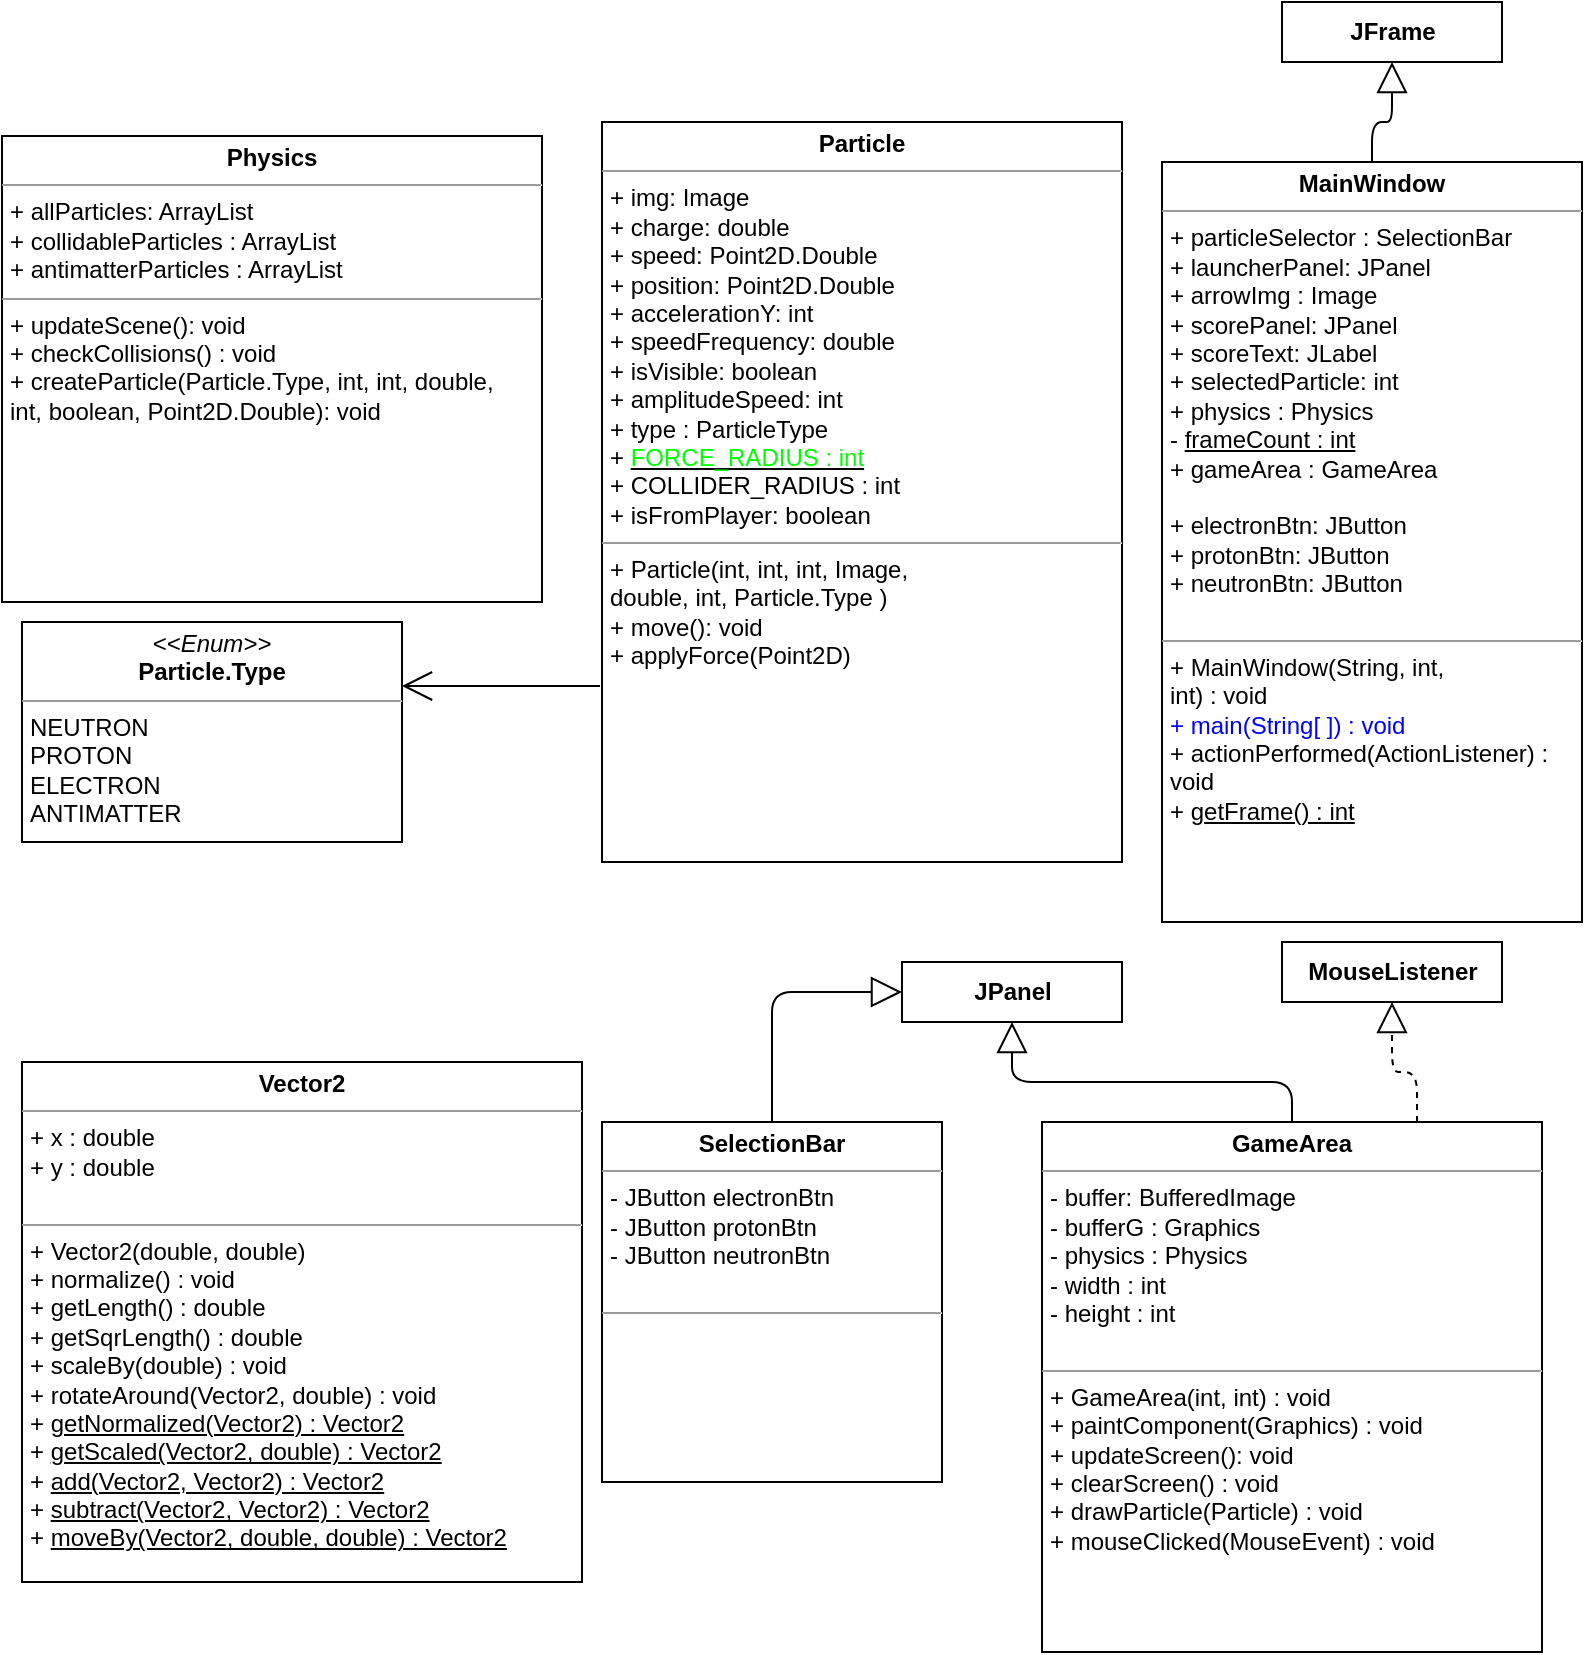 <mxfile version="16.5.1" type="device"><diagram name="Page-1" id="c4acf3e9-155e-7222-9cf6-157b1a14988f"><mxGraphModel dx="420" dy="779" grid="1" gridSize="10" guides="1" tooltips="1" connect="1" arrows="1" fold="1" page="1" pageScale="1" pageWidth="827" pageHeight="1169" background="none" math="0" shadow="0"><root><mxCell id="0"/><mxCell id="1" parent="0"/><mxCell id="g8GdoXx0Vq0dUcJoJ4yB-1" value="&lt;p style=&quot;margin: 0px ; margin-top: 4px ; text-align: center&quot;&gt;&lt;b&gt;Physics&lt;/b&gt;&lt;/p&gt;&lt;hr size=&quot;1&quot;&gt;&lt;p style=&quot;margin: 0px ; margin-left: 4px&quot;&gt;+ allParticles: ArrayList&lt;br&gt;&lt;/p&gt;&lt;p style=&quot;margin: 0px ; margin-left: 4px&quot;&gt;+ collidableParticles : ArrayList&lt;/p&gt;&lt;p style=&quot;margin: 0px ; margin-left: 4px&quot;&gt;+ antimatterParticles : ArrayList&lt;/p&gt;&lt;hr size=&quot;1&quot;&gt;&lt;p style=&quot;margin: 0px ; margin-left: 4px&quot;&gt;+ updateScene(): void&lt;br&gt;+ checkCollisions() : void&lt;/p&gt;&lt;p style=&quot;margin: 0px ; margin-left: 4px&quot;&gt;&lt;span&gt;+ createParticle(Particle.Type, int, int, double,&lt;/span&gt;&lt;/p&gt;&lt;p style=&quot;margin: 0px ; margin-left: 4px&quot;&gt;&lt;span&gt;int, boolean, Point2D.Double): void&lt;/span&gt;&lt;/p&gt;" style="verticalAlign=top;align=left;overflow=fill;fontSize=12;fontFamily=Helvetica;html=1;rounded=0;shadow=0;comic=0;labelBackgroundColor=none;strokeWidth=1" parent="1" vertex="1"><mxGeometry x="10" y="87" width="270" height="233" as="geometry"/></mxCell><mxCell id="g8GdoXx0Vq0dUcJoJ4yB-2" value="&lt;p style=&quot;margin: 4px 0px 0px ; text-align: center ; line-height: 1.2&quot;&gt;&lt;b style=&quot;line-height: 1.2&quot;&gt;Particle&lt;/b&gt;&lt;/p&gt;&lt;hr size=&quot;1&quot;&gt;&lt;p style=&quot;margin: 0px ; margin-left: 4px&quot;&gt;+ img: Image&lt;br&gt;&lt;/p&gt;&lt;p style=&quot;margin: 0px ; margin-left: 4px&quot;&gt;+ charge: double&lt;/p&gt;&lt;p style=&quot;margin: 0px ; margin-left: 4px&quot;&gt;+ speed: Point2D.Double&lt;/p&gt;&lt;p style=&quot;margin: 0px ; margin-left: 4px&quot;&gt;+ position: Point2D.Double&lt;/p&gt;&lt;p style=&quot;margin: 0px ; margin-left: 4px&quot;&gt;+ accelerationY: int&lt;/p&gt;&lt;p style=&quot;margin: 0px ; margin-left: 4px&quot;&gt;+ speedFrequency: double&lt;/p&gt;&lt;p style=&quot;margin: 0px ; margin-left: 4px&quot;&gt;+ isVisible: boolean&lt;/p&gt;&lt;p style=&quot;margin: 0px ; margin-left: 4px&quot;&gt;+ amplitudeSpeed: int&lt;/p&gt;&lt;p style=&quot;margin: 0px ; margin-left: 4px&quot;&gt;+ type : ParticleType&lt;/p&gt;&lt;p style=&quot;margin: 0px ; margin-left: 4px&quot;&gt;+ &lt;u&gt;&lt;font color=&quot;#00ff00&quot;&gt;FORCE_RADIUS : int&lt;/font&gt;&lt;/u&gt;&lt;/p&gt;&lt;p style=&quot;margin: 0px ; margin-left: 4px&quot;&gt;+ COLLIDER_RADIUS : int&lt;/p&gt;&lt;p style=&quot;margin: 0px ; margin-left: 4px&quot;&gt;+ isFromPlayer: boolean&lt;/p&gt;&lt;hr size=&quot;1&quot;&gt;&lt;p style=&quot;margin: 0px ; margin-left: 4px&quot;&gt;+ Particle(int, int, int, Image,&lt;/p&gt;&lt;p style=&quot;margin: 0px ; margin-left: 4px&quot;&gt;&lt;span&gt;double, int, Particle.Type )&lt;/span&gt;&lt;/p&gt;&lt;p style=&quot;margin: 0px ; margin-left: 4px&quot;&gt;+ move(): void&lt;/p&gt;&lt;p style=&quot;margin: 0px ; margin-left: 4px&quot;&gt;+ applyForce(Point2D)&lt;/p&gt;" style="verticalAlign=top;align=left;overflow=fill;fontSize=12;fontFamily=Helvetica;html=1;rounded=0;shadow=0;comic=0;labelBackgroundColor=none;strokeWidth=1" parent="1" vertex="1"><mxGeometry x="310" y="80" width="260" height="370" as="geometry"/></mxCell><mxCell id="g8GdoXx0Vq0dUcJoJ4yB-3" style="edgeStyle=orthogonalEdgeStyle;rounded=1;orthogonalLoop=1;jettySize=auto;html=1;exitX=0.5;exitY=0;exitDx=0;exitDy=0;entryX=0.5;entryY=1;entryDx=0;entryDy=0;endArrow=block;endFill=0;strokeWidth=1;endSize=13;" parent="1" source="g8GdoXx0Vq0dUcJoJ4yB-4" target="g8GdoXx0Vq0dUcJoJ4yB-9" edge="1"><mxGeometry relative="1" as="geometry"/></mxCell><mxCell id="g8GdoXx0Vq0dUcJoJ4yB-4" value="&lt;p style=&quot;margin: 0px ; margin-top: 4px ; text-align: center&quot;&gt;&lt;b&gt;MainWindow&lt;/b&gt;&lt;/p&gt;&lt;hr size=&quot;1&quot;&gt;&lt;p style=&quot;margin: 0px ; margin-left: 4px&quot;&gt;+ particleSelector : SelectionBar&lt;/p&gt;&lt;p style=&quot;margin: 0px ; margin-left: 4px&quot;&gt;+ launcherPanel: JPanel&lt;/p&gt;&lt;p style=&quot;margin: 0px ; margin-left: 4px&quot;&gt;+ arrowImg : Image&lt;/p&gt;&lt;p style=&quot;margin: 0px ; margin-left: 4px&quot;&gt;+ scorePanel: JPanel&lt;/p&gt;&lt;p style=&quot;margin: 0px ; margin-left: 4px&quot;&gt;+ scoreText: JLabel&lt;/p&gt;&lt;p style=&quot;margin: 0px ; margin-left: 4px&quot;&gt;+ selectedParticle: int&lt;/p&gt;&lt;p style=&quot;margin: 0px ; margin-left: 4px&quot;&gt;+ physics : Physics&lt;/p&gt;&lt;p style=&quot;margin: 0px ; margin-left: 4px&quot;&gt;- &lt;u&gt;frameCount : int&lt;/u&gt;&lt;/p&gt;&lt;p style=&quot;margin: 0px ; margin-left: 4px&quot;&gt;+ gameArea : GameArea&lt;/p&gt;&lt;p style=&quot;margin: 0px ; margin-left: 4px&quot;&gt;&lt;br&gt;&lt;/p&gt;&lt;p style=&quot;margin: 0px 0px 0px 4px&quot;&gt;+ electronBtn: JButton&lt;/p&gt;&lt;p style=&quot;margin: 0px 0px 0px 4px&quot;&gt;+ protonBtn: JButton&lt;/p&gt;&lt;p style=&quot;margin: 0px 0px 0px 4px&quot;&gt;+ neutronBtn: JButton&lt;/p&gt;&lt;p style=&quot;margin: 0px ; margin-left: 4px&quot;&gt;&lt;br&gt;&lt;/p&gt;&lt;hr size=&quot;1&quot;&gt;&lt;p style=&quot;margin: 0px ; margin-left: 4px&quot;&gt;+ MainWindow(String, int,&lt;/p&gt;&lt;p style=&quot;margin: 0px ; margin-left: 4px&quot;&gt;int) : void&lt;/p&gt;&lt;p style=&quot;margin: 0px ; margin-left: 4px&quot;&gt;&lt;font color=&quot;#0000ff&quot;&gt;+ main(String[ ]) : void&lt;/font&gt;&lt;/p&gt;&lt;p style=&quot;margin: 0px ; margin-left: 4px&quot;&gt;+ actionPerformed(ActionListener) :&lt;br&gt;void&lt;/p&gt;&lt;p style=&quot;margin: 0px ; margin-left: 4px&quot;&gt;+ &lt;u&gt;getFrame() : int&lt;/u&gt;&lt;/p&gt;" style="verticalAlign=top;align=left;overflow=fill;fontSize=12;fontFamily=Helvetica;html=1;rounded=0;shadow=0;comic=0;labelBackgroundColor=none;strokeWidth=1;labelBorderColor=none;perimeterSpacing=0;glass=0;sketch=0;" parent="1" vertex="1"><mxGeometry x="590" y="100" width="210" height="380" as="geometry"/></mxCell><mxCell id="g8GdoXx0Vq0dUcJoJ4yB-5" value="&lt;p style=&quot;margin: 0px ; margin-top: 4px ; text-align: center&quot;&gt;&lt;i&gt;&amp;lt;&amp;lt;Enum&amp;gt;&amp;gt;&lt;/i&gt;&lt;br&gt;&lt;b&gt;Particle.Type&lt;/b&gt;&lt;/p&gt;&lt;hr size=&quot;1&quot;&gt;&lt;p style=&quot;margin: 0px ; margin-left: 4px&quot;&gt;NEUTRON&lt;/p&gt;&lt;p style=&quot;margin: 0px ; margin-left: 4px&quot;&gt;PROTON&lt;br&gt;ELECTRON&lt;/p&gt;&lt;p style=&quot;margin: 0px ; margin-left: 4px&quot;&gt;ANTIMATTER&lt;/p&gt;" style="verticalAlign=top;align=left;overflow=fill;fontSize=12;fontFamily=Helvetica;html=1;fillColor=#FFFFFF;noLabel=0;enumerate=0;expand=1;" parent="1" vertex="1"><mxGeometry x="20" y="330" width="190" height="110" as="geometry"/></mxCell><mxCell id="g8GdoXx0Vq0dUcJoJ4yB-6" style="edgeStyle=orthogonalEdgeStyle;rounded=1;orthogonalLoop=1;jettySize=auto;html=1;endSize=0;endArrow=none;endFill=0;startArrow=open;startFill=0;targetPerimeterSpacing=0;startSize=13;orthogonal=1;" parent="1" source="g8GdoXx0Vq0dUcJoJ4yB-5" edge="1"><mxGeometry relative="1" as="geometry"><Array as="points"><mxPoint x="309" y="362"/></Array><mxPoint x="540" y="490" as="sourcePoint"/><mxPoint x="309" y="362" as="targetPoint"/></mxGeometry></mxCell><mxCell id="g8GdoXx0Vq0dUcJoJ4yB-7" style="edgeStyle=orthogonalEdgeStyle;rounded=1;orthogonalLoop=1;jettySize=auto;html=1;exitX=0.75;exitY=0;exitDx=0;exitDy=0;entryX=0.5;entryY=1;entryDx=0;entryDy=0;endArrow=block;endFill=0;endSize=13;strokeWidth=1;dashed=1;" parent="1" source="g8GdoXx0Vq0dUcJoJ4yB-12" target="g8GdoXx0Vq0dUcJoJ4yB-10" edge="1"><mxGeometry relative="1" as="geometry"/></mxCell><mxCell id="g8GdoXx0Vq0dUcJoJ4yB-8" style="edgeStyle=orthogonalEdgeStyle;rounded=1;orthogonalLoop=1;jettySize=auto;html=1;exitX=0.5;exitY=0;exitDx=0;exitDy=0;endArrow=block;endFill=0;endSize=13;strokeWidth=1;" parent="1" source="g8GdoXx0Vq0dUcJoJ4yB-12" target="g8GdoXx0Vq0dUcJoJ4yB-11" edge="1"><mxGeometry relative="1" as="geometry"/></mxCell><mxCell id="g8GdoXx0Vq0dUcJoJ4yB-9" value="&lt;b&gt;JFrame&lt;/b&gt;" style="html=1;" parent="1" vertex="1"><mxGeometry x="650" y="20" width="110" height="30" as="geometry"/></mxCell><mxCell id="g8GdoXx0Vq0dUcJoJ4yB-10" value="&lt;b&gt;MouseListener&lt;/b&gt;" style="html=1;" parent="1" vertex="1"><mxGeometry x="650" y="490" width="110" height="30" as="geometry"/></mxCell><mxCell id="g8GdoXx0Vq0dUcJoJ4yB-11" value="&lt;b&gt;JPanel&lt;br&gt;&lt;/b&gt;" style="html=1;" parent="1" vertex="1"><mxGeometry x="460" y="500" width="110" height="30" as="geometry"/></mxCell><mxCell id="g8GdoXx0Vq0dUcJoJ4yB-12" value="&lt;p style=&quot;margin: 0px ; margin-top: 4px ; text-align: center&quot;&gt;&lt;span style=&quot;font-weight: 700&quot;&gt;GameArea&lt;/span&gt;&lt;br&gt;&lt;/p&gt;&lt;hr size=&quot;1&quot;&gt;&lt;p style=&quot;margin: 0px ; margin-left: 4px&quot;&gt;- buffer: BufferedImage&lt;br style=&quot;padding: 0px ; margin: 0px&quot;&gt;- bufferG : Graphics&lt;br style=&quot;padding: 0px ; margin: 0px&quot;&gt;- physics : Physics&lt;br style=&quot;padding: 0px ; margin: 0px&quot;&gt;- width : int&lt;br style=&quot;padding: 0px ; margin: 0px&quot;&gt;- height : int&lt;/p&gt;&lt;div style=&quot;padding: 0px ; margin: 0px&quot;&gt;&lt;br style=&quot;padding: 0px ; margin: 0px&quot;&gt;&lt;/div&gt;&lt;hr size=&quot;1&quot;&gt;&lt;p style=&quot;margin: 0px ; margin-left: 4px&quot;&gt;+ GameArea(int, int) : void&lt;br style=&quot;padding: 0px ; margin: 0px&quot;&gt;+ paintComponent(Graphics) : void&lt;br style=&quot;padding: 0px ; margin: 0px&quot;&gt;+ updateScreen(): void&lt;br style=&quot;padding: 0px ; margin: 0px&quot;&gt;+ clearScreen() : void&lt;br style=&quot;padding: 0px ; margin: 0px&quot;&gt;+ drawParticle(Particle) : void&lt;br style=&quot;padding: 0px ; margin: 0px&quot;&gt;+ mouseClicked(MouseEvent) : void&lt;br&gt;&lt;/p&gt;" style="verticalAlign=top;align=left;overflow=fill;fontSize=12;fontFamily=Helvetica;html=1;rounded=0;shadow=0;comic=0;labelBackgroundColor=none;strokeWidth=1" parent="1" vertex="1"><mxGeometry x="530" y="580" width="250" height="265" as="geometry"/></mxCell><mxCell id="g8GdoXx0Vq0dUcJoJ4yB-13" value="&lt;p style=&quot;margin: 0px ; margin-top: 4px ; text-align: center&quot;&gt;&lt;span style=&quot;font-weight: 700&quot;&gt;SelectionBar&lt;/span&gt;&lt;br&gt;&lt;/p&gt;&lt;hr size=&quot;1&quot;&gt;&lt;p style=&quot;margin: 0px ; margin-left: 4px&quot;&gt;- JButton electronBtn&lt;/p&gt;&lt;p style=&quot;margin: 0px ; margin-left: 4px&quot;&gt;- JButton protonBtn&lt;/p&gt;&lt;p style=&quot;margin: 0px ; margin-left: 4px&quot;&gt;- JButton neutronBtn&lt;/p&gt;&lt;div style=&quot;padding: 0px ; margin: 0px&quot;&gt;&lt;br style=&quot;padding: 0px ; margin: 0px&quot;&gt;&lt;/div&gt;&lt;hr size=&quot;1&quot;&gt;&lt;p style=&quot;margin: 0px ; margin-left: 4px&quot;&gt;&lt;br&gt;&lt;/p&gt;" style="verticalAlign=top;align=left;overflow=fill;fontSize=12;fontFamily=Helvetica;html=1;rounded=0;shadow=0;comic=0;labelBackgroundColor=none;strokeWidth=1" parent="1" vertex="1"><mxGeometry x="310" y="580" width="170" height="180" as="geometry"/></mxCell><mxCell id="g8GdoXx0Vq0dUcJoJ4yB-14" style="edgeStyle=orthogonalEdgeStyle;rounded=1;orthogonalLoop=1;jettySize=auto;html=1;exitX=0.5;exitY=0;exitDx=0;exitDy=0;endArrow=block;endFill=0;endSize=13;strokeWidth=1;entryX=0;entryY=0.5;entryDx=0;entryDy=0;" parent="1" source="g8GdoXx0Vq0dUcJoJ4yB-13" target="g8GdoXx0Vq0dUcJoJ4yB-11" edge="1"><mxGeometry relative="1" as="geometry"><mxPoint x="665" y="590" as="sourcePoint"/><mxPoint x="525" y="540" as="targetPoint"/></mxGeometry></mxCell><mxCell id="g8GdoXx0Vq0dUcJoJ4yB-15" value="&lt;p style=&quot;margin: 0px ; margin-top: 4px ; text-align: center&quot;&gt;&lt;span style=&quot;font-weight: 700&quot;&gt;Vector2&lt;/span&gt;&lt;br&gt;&lt;/p&gt;&lt;hr size=&quot;1&quot;&gt;&lt;p style=&quot;margin: 0px ; margin-left: 4px&quot;&gt;+ x : double&lt;/p&gt;&lt;p style=&quot;margin: 0px ; margin-left: 4px&quot;&gt;+ y : double&lt;/p&gt;&lt;div style=&quot;padding: 0px ; margin: 0px&quot;&gt;&lt;br style=&quot;padding: 0px ; margin: 0px&quot;&gt;&lt;/div&gt;&lt;hr size=&quot;1&quot;&gt;&lt;p style=&quot;margin: 0px ; margin-left: 4px&quot;&gt;+ Vector2(double, double)&lt;/p&gt;&lt;p style=&quot;margin: 0px ; margin-left: 4px&quot;&gt;+ normalize() : void&lt;/p&gt;&lt;p style=&quot;margin: 0px ; margin-left: 4px&quot;&gt;+ getLength() : double&lt;/p&gt;&lt;p style=&quot;margin: 0px ; margin-left: 4px&quot;&gt;+ getSqrLength() : double&lt;/p&gt;&lt;p style=&quot;margin: 0px ; margin-left: 4px&quot;&gt;+ scaleBy(double) : void&lt;/p&gt;&lt;p style=&quot;margin: 0px ; margin-left: 4px&quot;&gt;+ rotateAround(Vector2, double) : void&lt;/p&gt;&lt;p style=&quot;margin: 0px ; margin-left: 4px&quot;&gt;+ &lt;u&gt;getNormalized(Vector2) : Vector2&lt;/u&gt;&lt;/p&gt;&lt;p style=&quot;margin: 0px ; margin-left: 4px&quot;&gt;+ &lt;u&gt;getScaled(Vector2, double) : Vector2&lt;/u&gt;&lt;/p&gt;&lt;p style=&quot;margin: 0px ; margin-left: 4px&quot;&gt;+&amp;nbsp;&lt;u&gt;add(Vector2, Vector2) : Vector2&lt;/u&gt;&lt;u&gt;&lt;br&gt;&lt;/u&gt;&lt;/p&gt;&lt;p style=&quot;margin: 0px ; margin-left: 4px&quot;&gt;+&amp;nbsp;&lt;u&gt;subtract(Vector2, Vector2) : Vector2&lt;/u&gt;&lt;u&gt;&lt;br&gt;&lt;/u&gt;&lt;/p&gt;&lt;p style=&quot;margin: 0px ; margin-left: 4px&quot;&gt;+&amp;nbsp;&lt;u&gt;moveBy(Vector2, double, double) : Vector2&lt;/u&gt;&lt;br&gt;&lt;/p&gt;" style="verticalAlign=top;align=left;overflow=fill;fontSize=12;fontFamily=Helvetica;html=1;rounded=0;shadow=0;comic=0;labelBackgroundColor=none;strokeWidth=1" parent="1" vertex="1"><mxGeometry x="20" y="550" width="280" height="260" as="geometry"/></mxCell></root></mxGraphModel></diagram></mxfile>